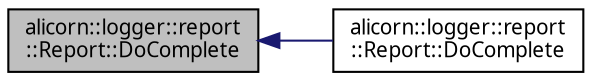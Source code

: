 digraph "alicorn::logger::report::Report::DoComplete"
{
 // INTERACTIVE_SVG=YES
  edge [fontname="Verdana",fontsize="10",labelfontname="Verdana",labelfontsize="10"];
  node [fontname="Verdana",fontsize="10",shape=record];
  rankdir="LR";
  Node1 [label="alicorn::logger::report\l::Report::DoComplete",height=0.2,width=0.4,color="black", fillcolor="grey75", style="filled", fontcolor="black"];
  Node1 -> Node2 [dir="back",color="midnightblue",fontsize="10",style="solid",fontname="Verdana"];
  Node2 [label="alicorn::logger::report\l::Report::DoComplete",height=0.2,width=0.4,color="black", fillcolor="white", style="filled",URL="$a00129.html#a9603cd1d3c32b20c4f3549bb780ac6a6",tooltip="Функция для выполнения завершающего действия. "];
}
